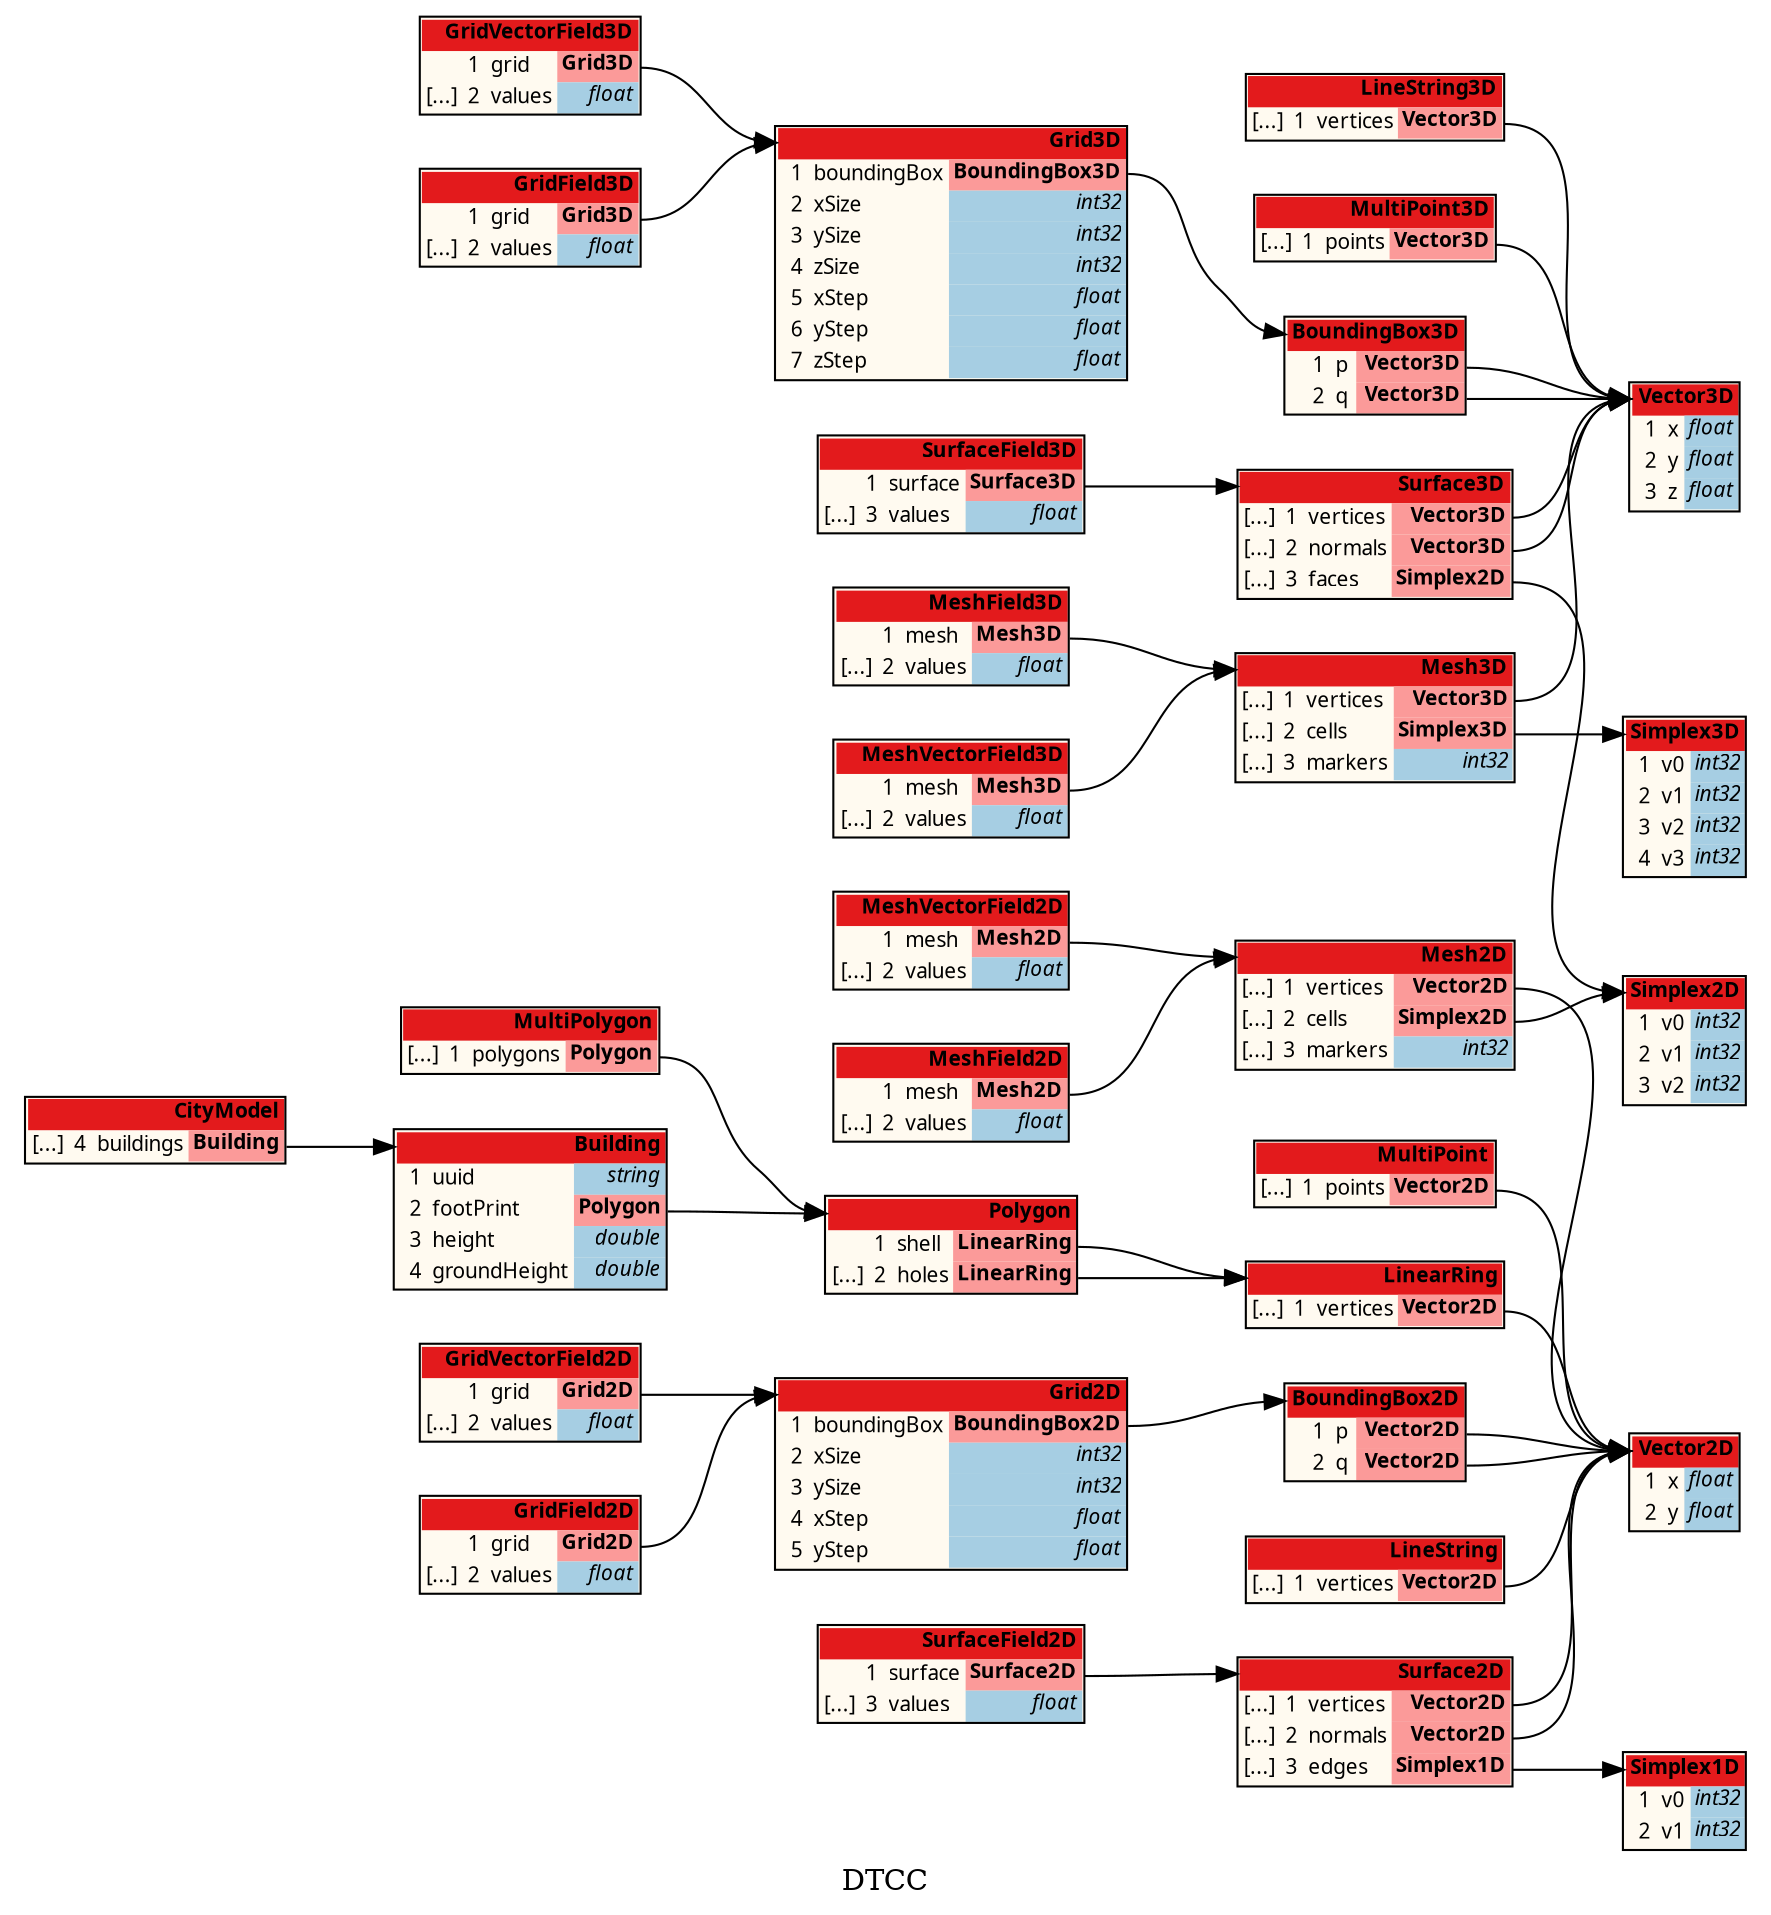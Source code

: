 /*
	do not edit:
	auto-generated by github.com/seamia/protodot
*/
digraph protodot {

	/* package:   DTCC */
	/* source:    ../protobuf/dtcc.proto */
	/* selection:  */

	rankdir=LR;
	label="DTCC";
	tooltip="DTCC";
	bgcolor="transparent"

	node [
		shape=plaintext
		fontsize=10
		fontname="Ubuntu"
	];


	/* ------ nodes ------ */

	/* ------ leaving the root package unwrapped ------ */
	Node_Ja_104	[shape=plaintext tooltip="DTCC.Simplex3D" label=<<TABLE BORDER="1" CELLBORDER="0" CELLSPACING="0" BGCOLOR="#fffaf0"><TR><TD COLSPAN="4" PORT="header" BGCOLOR="#e31a1c" ALIGN="right"><b>Simplex3D</b></TD></TR><TR><TD ALIGN="right"></TD><TD ALIGN="right">1</TD><TD ALIGN="left">v0</TD><TD BGCOLOR="#a6cee3" PORT="pov0" ALIGN="right" TITLE="int32"><i>int32</i></TD></TR><TR><TD ALIGN="right"></TD><TD ALIGN="right">2</TD><TD ALIGN="left">v1</TD><TD BGCOLOR="#a6cee3" PORT="pov1" ALIGN="right" TITLE="int32"><i>int32</i></TD></TR><TR><TD ALIGN="right"></TD><TD ALIGN="right">3</TD><TD ALIGN="left">v2</TD><TD BGCOLOR="#a6cee3" PORT="pov2" ALIGN="right" TITLE="int32"><i>int32</i></TD></TR><TR><TD ALIGN="right"></TD><TD ALIGN="right">4</TD><TD ALIGN="left">v3</TD><TD BGCOLOR="#a6cee3" PORT="pov3" ALIGN="right" TITLE="int32"><i>int32</i></TD></TR></TABLE>>];
	Node_Ja_116	[shape=plaintext tooltip="DTCC.Mesh2D" label=<<TABLE BORDER="1" CELLBORDER="0" CELLSPACING="0" BGCOLOR="#fffaf0"><TR><TD COLSPAN="4" PORT="header" BGCOLOR="#e31a1c" ALIGN="right"><b>Mesh2D</b></TD></TR><TR><TD ALIGN="right">[...]</TD><TD ALIGN="right">1</TD><TD ALIGN="left">vertices</TD><TD BGCOLOR="#fb9a99" PORT="povertices" ALIGN="right"><b>Vector2D</b></TD></TR><TR><TD ALIGN="right">[...]</TD><TD ALIGN="right">2</TD><TD ALIGN="left">cells</TD><TD BGCOLOR="#fb9a99" PORT="pocells" ALIGN="right"><b>Simplex2D</b></TD></TR><TR><TD ALIGN="right">[...]</TD><TD ALIGN="right">3</TD><TD ALIGN="left">markers</TD><TD BGCOLOR="#a6cee3" PORT="pomarkers" ALIGN="right" TITLE="int32"><i>int32</i></TD></TR></TABLE>>];
	Node_Ja_127	[shape=plaintext tooltip="DTCC.MeshVectorField3D" label=<<TABLE BORDER="1" CELLBORDER="0" CELLSPACING="0" BGCOLOR="#fffaf0"><TR><TD COLSPAN="4" PORT="header" BGCOLOR="#e31a1c" ALIGN="right"><b>MeshVectorField3D</b></TD></TR><TR><TD ALIGN="right"></TD><TD ALIGN="right">1</TD><TD ALIGN="left">mesh</TD><TD BGCOLOR="#fb9a99" PORT="pomesh" ALIGN="right"><b>Mesh3D</b></TD></TR><TR><TD ALIGN="right">[...]</TD><TD ALIGN="right">2</TD><TD ALIGN="left">values</TD><TD BGCOLOR="#a6cee3" PORT="povalues" ALIGN="right" TITLE="float"><i>float</i></TD></TR></TABLE>>];
	Node_Ja_131	[shape=plaintext tooltip="DTCC.CityModel" label=<<TABLE BORDER="1" CELLBORDER="0" CELLSPACING="0" BGCOLOR="#fffaf0"><TR><TD COLSPAN="4" PORT="header" BGCOLOR="#e31a1c" ALIGN="right"><b>CityModel</b></TD></TR><TR><TD ALIGN="right">[...]</TD><TD ALIGN="right">4</TD><TD ALIGN="left">buildings</TD><TD BGCOLOR="#fb9a99" PORT="pobuildings" ALIGN="right"><b>Building</b></TD></TR></TABLE>>];
	Node_Ja_106	[shape=plaintext tooltip="DTCC.BoundingBox3D" label=<<TABLE BORDER="1" CELLBORDER="0" CELLSPACING="0" BGCOLOR="#fffaf0"><TR><TD COLSPAN="4" PORT="header" BGCOLOR="#e31a1c" ALIGN="right"><b>BoundingBox3D</b></TD></TR><TR><TD ALIGN="right"></TD><TD ALIGN="right">1</TD><TD ALIGN="left">p</TD><TD BGCOLOR="#fb9a99" PORT="pop" ALIGN="right"><b>Vector3D</b></TD></TR><TR><TD ALIGN="right"></TD><TD ALIGN="right">2</TD><TD ALIGN="left">q</TD><TD BGCOLOR="#fb9a99" PORT="poq" ALIGN="right"><b>Vector3D</b></TD></TR></TABLE>>];
	Node_Ja_114	[shape=plaintext tooltip="DTCC.Grid2D" label=<<TABLE BORDER="1" CELLBORDER="0" CELLSPACING="0" BGCOLOR="#fffaf0"><TR><TD COLSPAN="4" PORT="header" BGCOLOR="#e31a1c" ALIGN="right"><b>Grid2D</b></TD></TR><TR><TD ALIGN="right"></TD><TD ALIGN="right">1</TD><TD ALIGN="left">boundingBox</TD><TD BGCOLOR="#fb9a99" PORT="poboundingBox" ALIGN="right"><b>BoundingBox2D</b></TD></TR><TR><TD ALIGN="right"></TD><TD ALIGN="right">2</TD><TD ALIGN="left">xSize</TD><TD BGCOLOR="#a6cee3" PORT="poxSize" ALIGN="right" TITLE="int32"><i>int32</i></TD></TR><TR><TD ALIGN="right"></TD><TD ALIGN="right">3</TD><TD ALIGN="left">ySize</TD><TD BGCOLOR="#a6cee3" PORT="poySize" ALIGN="right" TITLE="int32"><i>int32</i></TD></TR><TR><TD ALIGN="right"></TD><TD ALIGN="right">4</TD><TD ALIGN="left">xStep</TD><TD BGCOLOR="#a6cee3" PORT="poxStep" ALIGN="right" TITLE="float"><i>float</i></TD></TR><TR><TD ALIGN="right"></TD><TD ALIGN="right">5</TD><TD ALIGN="left">yStep</TD><TD BGCOLOR="#a6cee3" PORT="poyStep" ALIGN="right" TITLE="float"><i>float</i></TD></TR></TABLE>>];
	Node_Ja_117	[shape=plaintext tooltip="DTCC.Mesh3D" label=<<TABLE BORDER="1" CELLBORDER="0" CELLSPACING="0" BGCOLOR="#fffaf0"><TR><TD COLSPAN="4" PORT="header" BGCOLOR="#e31a1c" ALIGN="right"><b>Mesh3D</b></TD></TR><TR><TD ALIGN="right">[...]</TD><TD ALIGN="right">1</TD><TD ALIGN="left">vertices</TD><TD BGCOLOR="#fb9a99" PORT="povertices" ALIGN="right"><b>Vector3D</b></TD></TR><TR><TD ALIGN="right">[...]</TD><TD ALIGN="right">2</TD><TD ALIGN="left">cells</TD><TD BGCOLOR="#fb9a99" PORT="pocells" ALIGN="right"><b>Simplex3D</b></TD></TR><TR><TD ALIGN="right">[...]</TD><TD ALIGN="right">3</TD><TD ALIGN="left">markers</TD><TD BGCOLOR="#a6cee3" PORT="pomarkers" ALIGN="right" TITLE="int32"><i>int32</i></TD></TR></TABLE>>];
	Node_Ja_118	[shape=plaintext tooltip="DTCC.Surface2D" label=<<TABLE BORDER="1" CELLBORDER="0" CELLSPACING="0" BGCOLOR="#fffaf0"><TR><TD COLSPAN="4" PORT="header" BGCOLOR="#e31a1c" ALIGN="right"><b>Surface2D</b></TD></TR><TR><TD ALIGN="right">[...]</TD><TD ALIGN="right">1</TD><TD ALIGN="left">vertices</TD><TD BGCOLOR="#fb9a99" PORT="povertices" ALIGN="right"><b>Vector2D</b></TD></TR><TR><TD ALIGN="right">[...]</TD><TD ALIGN="right">2</TD><TD ALIGN="left">normals</TD><TD BGCOLOR="#fb9a99" PORT="ponormals" ALIGN="right"><b>Vector2D</b></TD></TR><TR><TD ALIGN="right">[...]</TD><TD ALIGN="right">3</TD><TD ALIGN="left">edges</TD><TD BGCOLOR="#fb9a99" PORT="poedges" ALIGN="right"><b>Simplex1D</b></TD></TR></TABLE>>];
	Node_Ja_124	[shape=plaintext tooltip="DTCC.MeshField2D" label=<<TABLE BORDER="1" CELLBORDER="0" CELLSPACING="0" BGCOLOR="#fffaf0"><TR><TD COLSPAN="4" PORT="header" BGCOLOR="#e31a1c" ALIGN="right"><b>MeshField2D</b></TD></TR><TR><TD ALIGN="right"></TD><TD ALIGN="right">1</TD><TD ALIGN="left">mesh</TD><TD BGCOLOR="#fb9a99" PORT="pomesh" ALIGN="right"><b>Mesh2D</b></TD></TR><TR><TD ALIGN="right">[...]</TD><TD ALIGN="right">2</TD><TD ALIGN="left">values</TD><TD BGCOLOR="#a6cee3" PORT="povalues" ALIGN="right" TITLE="float"><i>float</i></TD></TR></TABLE>>];
	Node_Ja_128	[shape=plaintext tooltip="DTCC.SurfaceField2D" label=<<TABLE BORDER="1" CELLBORDER="0" CELLSPACING="0" BGCOLOR="#fffaf0"><TR><TD COLSPAN="4" PORT="header" BGCOLOR="#e31a1c" ALIGN="right"><b>SurfaceField2D</b></TD></TR><TR><TD ALIGN="right"></TD><TD ALIGN="right">1</TD><TD ALIGN="left">surface</TD><TD BGCOLOR="#fb9a99" PORT="posurface" ALIGN="right"><b>Surface2D</b></TD></TR><TR><TD ALIGN="right">[...]</TD><TD ALIGN="right">3</TD><TD ALIGN="left">values</TD><TD BGCOLOR="#a6cee3" PORT="povalues" ALIGN="right" TITLE="float"><i>float</i></TD></TR></TABLE>>];
	Node_Ja_122	[shape=plaintext tooltip="DTCC.GridVectorField2D" label=<<TABLE BORDER="1" CELLBORDER="0" CELLSPACING="0" BGCOLOR="#fffaf0"><TR><TD COLSPAN="4" PORT="header" BGCOLOR="#e31a1c" ALIGN="right"><b>GridVectorField2D</b></TD></TR><TR><TD ALIGN="right"></TD><TD ALIGN="right">1</TD><TD ALIGN="left">grid</TD><TD BGCOLOR="#fb9a99" PORT="pogrid" ALIGN="right"><b>Grid2D</b></TD></TR><TR><TD ALIGN="right">[...]</TD><TD ALIGN="right">2</TD><TD ALIGN="left">values</TD><TD BGCOLOR="#a6cee3" PORT="povalues" ALIGN="right" TITLE="float"><i>float</i></TD></TR></TABLE>>];
	Node_Ja_103	[shape=plaintext tooltip="DTCC.Simplex2D" label=<<TABLE BORDER="1" CELLBORDER="0" CELLSPACING="0" BGCOLOR="#fffaf0"><TR><TD COLSPAN="4" PORT="header" BGCOLOR="#e31a1c" ALIGN="right"><b>Simplex2D</b></TD></TR><TR><TD ALIGN="right"></TD><TD ALIGN="right">1</TD><TD ALIGN="left">v0</TD><TD BGCOLOR="#a6cee3" PORT="pov0" ALIGN="right" TITLE="int32"><i>int32</i></TD></TR><TR><TD ALIGN="right"></TD><TD ALIGN="right">2</TD><TD ALIGN="left">v1</TD><TD BGCOLOR="#a6cee3" PORT="pov1" ALIGN="right" TITLE="int32"><i>int32</i></TD></TR><TR><TD ALIGN="right"></TD><TD ALIGN="right">3</TD><TD ALIGN="left">v2</TD><TD BGCOLOR="#a6cee3" PORT="pov2" ALIGN="right" TITLE="int32"><i>int32</i></TD></TR></TABLE>>];
	Node_Ja_107	[shape=plaintext tooltip="DTCC.MultiPoint" label=<<TABLE BORDER="1" CELLBORDER="0" CELLSPACING="0" BGCOLOR="#fffaf0"><TR><TD COLSPAN="4" PORT="header" BGCOLOR="#e31a1c" ALIGN="right"><b>MultiPoint</b></TD></TR><TR><TD ALIGN="right">[...]</TD><TD ALIGN="right">1</TD><TD ALIGN="left">points</TD><TD BGCOLOR="#fb9a99" PORT="popoints" ALIGN="right"><b>Vector2D</b></TD></TR></TABLE>>];
	Node_Ja_110	[shape=plaintext tooltip="DTCC.LineString3D" label=<<TABLE BORDER="1" CELLBORDER="0" CELLSPACING="0" BGCOLOR="#fffaf0"><TR><TD COLSPAN="4" PORT="header" BGCOLOR="#e31a1c" ALIGN="right"><b>LineString3D</b></TD></TR><TR><TD ALIGN="right">[...]</TD><TD ALIGN="right">1</TD><TD ALIGN="left">vertices</TD><TD BGCOLOR="#fb9a99" PORT="povertices" ALIGN="right"><b>Vector3D</b></TD></TR></TABLE>>];
	Node_Ja_111	[shape=plaintext tooltip="DTCC.LinearRing" label=<<TABLE BORDER="1" CELLBORDER="0" CELLSPACING="0" BGCOLOR="#fffaf0"><TR><TD COLSPAN="4" PORT="header" BGCOLOR="#e31a1c" ALIGN="right"><b>LinearRing</b></TD></TR><TR><TD ALIGN="right">[...]</TD><TD ALIGN="right">1</TD><TD ALIGN="left">vertices</TD><TD BGCOLOR="#fb9a99" PORT="povertices" ALIGN="right"><b>Vector2D</b></TD></TR></TABLE>>];
	Node_Ja_112	[shape=plaintext tooltip="DTCC.Polygon" label=<<TABLE BORDER="1" CELLBORDER="0" CELLSPACING="0" BGCOLOR="#fffaf0"><TR><TD COLSPAN="4" PORT="header" BGCOLOR="#e31a1c" ALIGN="right"><b>Polygon</b></TD></TR><TR><TD ALIGN="right"></TD><TD ALIGN="right">1</TD><TD ALIGN="left">shell</TD><TD BGCOLOR="#fb9a99" PORT="poshell" ALIGN="right"><b>LinearRing</b></TD></TR><TR><TD ALIGN="right">[...]</TD><TD ALIGN="right">2</TD><TD ALIGN="left">holes</TD><TD BGCOLOR="#fb9a99" PORT="poholes" ALIGN="right"><b>LinearRing</b></TD></TR></TABLE>>];
	Node_Ja_115	[shape=plaintext tooltip="DTCC.Grid3D" label=<<TABLE BORDER="1" CELLBORDER="0" CELLSPACING="0" BGCOLOR="#fffaf0"><TR><TD COLSPAN="4" PORT="header" BGCOLOR="#e31a1c" ALIGN="right"><b>Grid3D</b></TD></TR><TR><TD ALIGN="right"></TD><TD ALIGN="right">1</TD><TD ALIGN="left">boundingBox</TD><TD BGCOLOR="#fb9a99" PORT="poboundingBox" ALIGN="right"><b>BoundingBox3D</b></TD></TR><TR><TD ALIGN="right"></TD><TD ALIGN="right">2</TD><TD ALIGN="left">xSize</TD><TD BGCOLOR="#a6cee3" PORT="poxSize" ALIGN="right" TITLE="int32"><i>int32</i></TD></TR><TR><TD ALIGN="right"></TD><TD ALIGN="right">3</TD><TD ALIGN="left">ySize</TD><TD BGCOLOR="#a6cee3" PORT="poySize" ALIGN="right" TITLE="int32"><i>int32</i></TD></TR><TR><TD ALIGN="right"></TD><TD ALIGN="right">4</TD><TD ALIGN="left">zSize</TD><TD BGCOLOR="#a6cee3" PORT="pozSize" ALIGN="right" TITLE="int32"><i>int32</i></TD></TR><TR><TD ALIGN="right"></TD><TD ALIGN="right">5</TD><TD ALIGN="left">xStep</TD><TD BGCOLOR="#a6cee3" PORT="poxStep" ALIGN="right" TITLE="float"><i>float</i></TD></TR><TR><TD ALIGN="right"></TD><TD ALIGN="right">6</TD><TD ALIGN="left">yStep</TD><TD BGCOLOR="#a6cee3" PORT="poyStep" ALIGN="right" TITLE="float"><i>float</i></TD></TR><TR><TD ALIGN="right"></TD><TD ALIGN="right">7</TD><TD ALIGN="left">zStep</TD><TD BGCOLOR="#a6cee3" PORT="pozStep" ALIGN="right" TITLE="float"><i>float</i></TD></TR></TABLE>>];
	Node_Ja_109	[shape=plaintext tooltip="DTCC.LineString" label=<<TABLE BORDER="1" CELLBORDER="0" CELLSPACING="0" BGCOLOR="#fffaf0"><TR><TD COLSPAN="4" PORT="header" BGCOLOR="#e31a1c" ALIGN="right"><b>LineString</b></TD></TR><TR><TD ALIGN="right">[...]</TD><TD ALIGN="right">1</TD><TD ALIGN="left">vertices</TD><TD BGCOLOR="#fb9a99" PORT="povertices" ALIGN="right"><b>Vector2D</b></TD></TR></TABLE>>];
	Node_Ja_113	[shape=plaintext tooltip="DTCC.MultiPolygon" label=<<TABLE BORDER="1" CELLBORDER="0" CELLSPACING="0" BGCOLOR="#fffaf0"><TR><TD COLSPAN="4" PORT="header" BGCOLOR="#e31a1c" ALIGN="right"><b>MultiPolygon</b></TD></TR><TR><TD ALIGN="right">[...]</TD><TD ALIGN="right">1</TD><TD ALIGN="left">polygons</TD><TD BGCOLOR="#fb9a99" PORT="popolygons" ALIGN="right"><b>Polygon</b></TD></TR></TABLE>>];
	Node_Ja_126	[shape=plaintext tooltip="DTCC.MeshVectorField2D" label=<<TABLE BORDER="1" CELLBORDER="0" CELLSPACING="0" BGCOLOR="#fffaf0"><TR><TD COLSPAN="4" PORT="header" BGCOLOR="#e31a1c" ALIGN="right"><b>MeshVectorField2D</b></TD></TR><TR><TD ALIGN="right"></TD><TD ALIGN="right">1</TD><TD ALIGN="left">mesh</TD><TD BGCOLOR="#fb9a99" PORT="pomesh" ALIGN="right"><b>Mesh2D</b></TD></TR><TR><TD ALIGN="right">[...]</TD><TD ALIGN="right">2</TD><TD ALIGN="left">values</TD><TD BGCOLOR="#a6cee3" PORT="povalues" ALIGN="right" TITLE="float"><i>float</i></TD></TR></TABLE>>];
	Node_Ja_100	[shape=plaintext tooltip="DTCC.Vector2D" label=<<TABLE BORDER="1" CELLBORDER="0" CELLSPACING="0" BGCOLOR="#fffaf0"><TR><TD COLSPAN="4" PORT="header" BGCOLOR="#e31a1c" ALIGN="right"><b>Vector2D</b></TD></TR><TR><TD ALIGN="right"></TD><TD ALIGN="right">1</TD><TD ALIGN="left">x</TD><TD BGCOLOR="#a6cee3" PORT="pox" ALIGN="right" TITLE="float"><i>float</i></TD></TR><TR><TD ALIGN="right"></TD><TD ALIGN="right">2</TD><TD ALIGN="left">y</TD><TD BGCOLOR="#a6cee3" PORT="poy" ALIGN="right" TITLE="float"><i>float</i></TD></TR></TABLE>>];
	Node_Ja_102	[shape=plaintext tooltip="DTCC.Simplex1D" label=<<TABLE BORDER="1" CELLBORDER="0" CELLSPACING="0" BGCOLOR="#fffaf0"><TR><TD COLSPAN="4" PORT="header" BGCOLOR="#e31a1c" ALIGN="right"><b>Simplex1D</b></TD></TR><TR><TD ALIGN="right"></TD><TD ALIGN="right">1</TD><TD ALIGN="left">v0</TD><TD BGCOLOR="#a6cee3" PORT="pov0" ALIGN="right" TITLE="int32"><i>int32</i></TD></TR><TR><TD ALIGN="right"></TD><TD ALIGN="right">2</TD><TD ALIGN="left">v1</TD><TD BGCOLOR="#a6cee3" PORT="pov1" ALIGN="right" TITLE="int32"><i>int32</i></TD></TR></TABLE>>];
	Node_Ja_105	[shape=plaintext tooltip="DTCC.BoundingBox2D" label=<<TABLE BORDER="1" CELLBORDER="0" CELLSPACING="0" BGCOLOR="#fffaf0"><TR><TD COLSPAN="4" PORT="header" BGCOLOR="#e31a1c" ALIGN="right"><b>BoundingBox2D</b></TD></TR><TR><TD ALIGN="right"></TD><TD ALIGN="right">1</TD><TD ALIGN="left">p</TD><TD BGCOLOR="#fb9a99" PORT="pop" ALIGN="right"><b>Vector2D</b></TD></TR><TR><TD ALIGN="right"></TD><TD ALIGN="right">2</TD><TD ALIGN="left">q</TD><TD BGCOLOR="#fb9a99" PORT="poq" ALIGN="right"><b>Vector2D</b></TD></TR></TABLE>>];
	Node_Ja_108	[shape=plaintext tooltip="DTCC.MultiPoint3D" label=<<TABLE BORDER="1" CELLBORDER="0" CELLSPACING="0" BGCOLOR="#fffaf0"><TR><TD COLSPAN="4" PORT="header" BGCOLOR="#e31a1c" ALIGN="right"><b>MultiPoint3D</b></TD></TR><TR><TD ALIGN="right">[...]</TD><TD ALIGN="right">1</TD><TD ALIGN="left">points</TD><TD BGCOLOR="#fb9a99" PORT="popoints" ALIGN="right"><b>Vector3D</b></TD></TR></TABLE>>];
	Node_Ja_123	[shape=plaintext tooltip="DTCC.GridVectorField3D" label=<<TABLE BORDER="1" CELLBORDER="0" CELLSPACING="0" BGCOLOR="#fffaf0"><TR><TD COLSPAN="4" PORT="header" BGCOLOR="#e31a1c" ALIGN="right"><b>GridVectorField3D</b></TD></TR><TR><TD ALIGN="right"></TD><TD ALIGN="right">1</TD><TD ALIGN="left">grid</TD><TD BGCOLOR="#fb9a99" PORT="pogrid" ALIGN="right"><b>Grid3D</b></TD></TR><TR><TD ALIGN="right">[...]</TD><TD ALIGN="right">2</TD><TD ALIGN="left">values</TD><TD BGCOLOR="#a6cee3" PORT="povalues" ALIGN="right" TITLE="float"><i>float</i></TD></TR></TABLE>>];
	Node_Ja_125	[shape=plaintext tooltip="DTCC.MeshField3D" label=<<TABLE BORDER="1" CELLBORDER="0" CELLSPACING="0" BGCOLOR="#fffaf0"><TR><TD COLSPAN="4" PORT="header" BGCOLOR="#e31a1c" ALIGN="right"><b>MeshField3D</b></TD></TR><TR><TD ALIGN="right"></TD><TD ALIGN="right">1</TD><TD ALIGN="left">mesh</TD><TD BGCOLOR="#fb9a99" PORT="pomesh" ALIGN="right"><b>Mesh3D</b></TD></TR><TR><TD ALIGN="right">[...]</TD><TD ALIGN="right">2</TD><TD ALIGN="left">values</TD><TD BGCOLOR="#a6cee3" PORT="povalues" ALIGN="right" TITLE="float"><i>float</i></TD></TR></TABLE>>];
	Node_Ja_101	[shape=plaintext tooltip="DTCC.Vector3D" label=<<TABLE BORDER="1" CELLBORDER="0" CELLSPACING="0" BGCOLOR="#fffaf0"><TR><TD COLSPAN="4" PORT="header" BGCOLOR="#e31a1c" ALIGN="right"><b>Vector3D</b></TD></TR><TR><TD ALIGN="right"></TD><TD ALIGN="right">1</TD><TD ALIGN="left">x</TD><TD BGCOLOR="#a6cee3" PORT="pox" ALIGN="right" TITLE="float"><i>float</i></TD></TR><TR><TD ALIGN="right"></TD><TD ALIGN="right">2</TD><TD ALIGN="left">y</TD><TD BGCOLOR="#a6cee3" PORT="poy" ALIGN="right" TITLE="float"><i>float</i></TD></TR><TR><TD ALIGN="right"></TD><TD ALIGN="right">3</TD><TD ALIGN="left">z</TD><TD BGCOLOR="#a6cee3" PORT="poz" ALIGN="right" TITLE="float"><i>float</i></TD></TR></TABLE>>];
	Node_Ja_119	[shape=plaintext tooltip="DTCC.Surface3D" label=<<TABLE BORDER="1" CELLBORDER="0" CELLSPACING="0" BGCOLOR="#fffaf0"><TR><TD COLSPAN="4" PORT="header" BGCOLOR="#e31a1c" ALIGN="right"><b>Surface3D</b></TD></TR><TR><TD ALIGN="right">[...]</TD><TD ALIGN="right">1</TD><TD ALIGN="left">vertices</TD><TD BGCOLOR="#fb9a99" PORT="povertices" ALIGN="right"><b>Vector3D</b></TD></TR><TR><TD ALIGN="right">[...]</TD><TD ALIGN="right">2</TD><TD ALIGN="left">normals</TD><TD BGCOLOR="#fb9a99" PORT="ponormals" ALIGN="right"><b>Vector3D</b></TD></TR><TR><TD ALIGN="right">[...]</TD><TD ALIGN="right">3</TD><TD ALIGN="left">faces</TD><TD BGCOLOR="#fb9a99" PORT="pofaces" ALIGN="right"><b>Simplex2D</b></TD></TR></TABLE>>];
	Node_Ja_120	[shape=plaintext tooltip="DTCC.GridField2D" label=<<TABLE BORDER="1" CELLBORDER="0" CELLSPACING="0" BGCOLOR="#fffaf0"><TR><TD COLSPAN="4" PORT="header" BGCOLOR="#e31a1c" ALIGN="right"><b>GridField2D</b></TD></TR><TR><TD ALIGN="right"></TD><TD ALIGN="right">1</TD><TD ALIGN="left">grid</TD><TD BGCOLOR="#fb9a99" PORT="pogrid" ALIGN="right"><b>Grid2D</b></TD></TR><TR><TD ALIGN="right">[...]</TD><TD ALIGN="right">2</TD><TD ALIGN="left">values</TD><TD BGCOLOR="#a6cee3" PORT="povalues" ALIGN="right" TITLE="float"><i>float</i></TD></TR></TABLE>>];
	Node_Ja_121	[shape=plaintext tooltip="DTCC.GridField3D" label=<<TABLE BORDER="1" CELLBORDER="0" CELLSPACING="0" BGCOLOR="#fffaf0"><TR><TD COLSPAN="4" PORT="header" BGCOLOR="#e31a1c" ALIGN="right"><b>GridField3D</b></TD></TR><TR><TD ALIGN="right"></TD><TD ALIGN="right">1</TD><TD ALIGN="left">grid</TD><TD BGCOLOR="#fb9a99" PORT="pogrid" ALIGN="right"><b>Grid3D</b></TD></TR><TR><TD ALIGN="right">[...]</TD><TD ALIGN="right">2</TD><TD ALIGN="left">values</TD><TD BGCOLOR="#a6cee3" PORT="povalues" ALIGN="right" TITLE="float"><i>float</i></TD></TR></TABLE>>];
	Node_Ja_129	[shape=plaintext tooltip="DTCC.SurfaceField3D" label=<<TABLE BORDER="1" CELLBORDER="0" CELLSPACING="0" BGCOLOR="#fffaf0"><TR><TD COLSPAN="4" PORT="header" BGCOLOR="#e31a1c" ALIGN="right"><b>SurfaceField3D</b></TD></TR><TR><TD ALIGN="right"></TD><TD ALIGN="right">1</TD><TD ALIGN="left">surface</TD><TD BGCOLOR="#fb9a99" PORT="posurface" ALIGN="right"><b>Surface3D</b></TD></TR><TR><TD ALIGN="right">[...]</TD><TD ALIGN="right">3</TD><TD ALIGN="left">values</TD><TD BGCOLOR="#a6cee3" PORT="povalues" ALIGN="right" TITLE="float"><i>float</i></TD></TR></TABLE>>];
	Node_Ja_130	[shape=plaintext tooltip="DTCC.Building" label=<<TABLE BORDER="1" CELLBORDER="0" CELLSPACING="0" BGCOLOR="#fffaf0"><TR><TD COLSPAN="4" PORT="header" BGCOLOR="#e31a1c" ALIGN="right"><b>Building</b></TD></TR><TR><TD ALIGN="right"></TD><TD ALIGN="right">1</TD><TD ALIGN="left">uuid</TD><TD BGCOLOR="#a6cee3" PORT="pouuid" ALIGN="right" TITLE="string"><i>string</i></TD></TR><TR><TD ALIGN="right"></TD><TD ALIGN="right">2</TD><TD ALIGN="left">footPrint</TD><TD BGCOLOR="#fb9a99" PORT="pofootPrint" ALIGN="right"><b>Polygon</b></TD></TR><TR><TD ALIGN="right"></TD><TD ALIGN="right">3</TD><TD ALIGN="left">height</TD><TD BGCOLOR="#a6cee3" PORT="poheight" ALIGN="right" TITLE="double"><i>double</i></TD></TR><TR><TD ALIGN="right"></TD><TD ALIGN="right">4</TD><TD ALIGN="left">groundHeight</TD><TD BGCOLOR="#a6cee3" PORT="pogroundHeight" ALIGN="right" TITLE="double"><i>double</i></TD></TR></TABLE>>];

	/* ------ connections ------ */
	Node_Ja_110:povertices:e	-> Node_Ja_101:header [color="#000000" tooltip="Ja_110 --> Ja_101"];
	Node_Ja_119:ponormals:e	-> Node_Ja_101:header [color="#000000" tooltip="Ja_119 --> Ja_101"];
	Node_Ja_120:pogrid:e	-> Node_Ja_114:header [color="#000000" tooltip="Ja_120 --> Ja_114"];
	Node_Ja_123:pogrid:e	-> Node_Ja_115:header [color="#000000" tooltip="Ja_123 --> Ja_115"];
	Node_Ja_125:pomesh:e	-> Node_Ja_117:header [color="#000000" tooltip="Ja_125 --> Ja_117"];
	Node_Ja_130:pofootPrint:e	-> Node_Ja_112:header [color="#000000" tooltip="Ja_130 --> Ja_112"];
	Node_Ja_105:poq:e	-> Node_Ja_100:header [color="#000000" tooltip="Ja_105 --> Ja_100"];
	Node_Ja_112:poholes:e	-> Node_Ja_111:header [color="#000000" tooltip="Ja_112 --> Ja_111"];
	Node_Ja_116:pocells:e	-> Node_Ja_103:header [color="#000000" tooltip="Ja_116 --> Ja_103"];
	Node_Ja_124:pomesh:e	-> Node_Ja_116:header [color="#000000" tooltip="Ja_124 --> Ja_116"];
	Node_Ja_131:pobuildings:e	-> Node_Ja_130:header [color="#000000" tooltip="Ja_131 --> Ja_130"];
	Node_Ja_112:poshell:e	-> Node_Ja_111:header [color="#000000" tooltip="Ja_112 --> Ja_111"];
	Node_Ja_115:poboundingBox:e	-> Node_Ja_106:header [color="#000000" tooltip="Ja_115 --> Ja_106"];
	Node_Ja_122:pogrid:e	-> Node_Ja_114:header [color="#000000" tooltip="Ja_122 --> Ja_114"];
	Node_Ja_127:pomesh:e	-> Node_Ja_117:header [color="#000000" tooltip="Ja_127 --> Ja_117"];
	Node_Ja_108:popoints:e	-> Node_Ja_101:header [color="#000000" tooltip="Ja_108 --> Ja_101"];
	Node_Ja_109:povertices:e	-> Node_Ja_100:header [color="#000000" tooltip="Ja_109 --> Ja_100"];
	Node_Ja_116:povertices:e	-> Node_Ja_100:header [color="#000000" tooltip="Ja_116 --> Ja_100"];
	Node_Ja_117:pocells:e	-> Node_Ja_104:header [color="#000000" tooltip="Ja_117 --> Ja_104"];
	Node_Ja_118:povertices:e	-> Node_Ja_100:header [color="#000000" tooltip="Ja_118 --> Ja_100"];
	Node_Ja_129:posurface:e	-> Node_Ja_119:header [color="#000000" tooltip="Ja_129 --> Ja_119"];
	Node_Ja_121:pogrid:e	-> Node_Ja_115:header [color="#000000" tooltip="Ja_121 --> Ja_115"];
	Node_Ja_105:pop:e	-> Node_Ja_100:header [color="#000000" tooltip="Ja_105 --> Ja_100"];
	Node_Ja_106:poq:e	-> Node_Ja_101:header [color="#000000" tooltip="Ja_106 --> Ja_101"];
	Node_Ja_118:poedges:e	-> Node_Ja_102:header [color="#000000" tooltip="Ja_118 --> Ja_102"];
	Node_Ja_128:posurface:e	-> Node_Ja_118:header [color="#000000" tooltip="Ja_128 --> Ja_118"];
	Node_Ja_126:pomesh:e	-> Node_Ja_116:header [color="#000000" tooltip="Ja_126 --> Ja_116"];
	Node_Ja_106:pop:e	-> Node_Ja_101:header [color="#000000" tooltip="Ja_106 --> Ja_101"];
	Node_Ja_107:popoints:e	-> Node_Ja_100:header [color="#000000" tooltip="Ja_107 --> Ja_100"];
	Node_Ja_111:povertices:e	-> Node_Ja_100:header [color="#000000" tooltip="Ja_111 --> Ja_100"];
	Node_Ja_114:poboundingBox:e	-> Node_Ja_105:header [color="#000000" tooltip="Ja_114 --> Ja_105"];
	Node_Ja_117:povertices:e	-> Node_Ja_101:header [color="#000000" tooltip="Ja_117 --> Ja_101"];
	Node_Ja_118:ponormals:e	-> Node_Ja_100:header [color="#000000" tooltip="Ja_118 --> Ja_100"];
	Node_Ja_119:povertices:e	-> Node_Ja_101:header [color="#000000" tooltip="Ja_119 --> Ja_101"];
	Node_Ja_113:popolygons:e	-> Node_Ja_112:header [color="#000000" tooltip="Ja_113 --> Ja_112"];
	Node_Ja_119:pofaces:e	-> Node_Ja_103:header [color="#000000" tooltip="Ja_119 --> Ja_103"];

	/* generated by github.com/seamia/protodot on Wednesday, 22-Jun-22 11:23:27 CEST */
}
